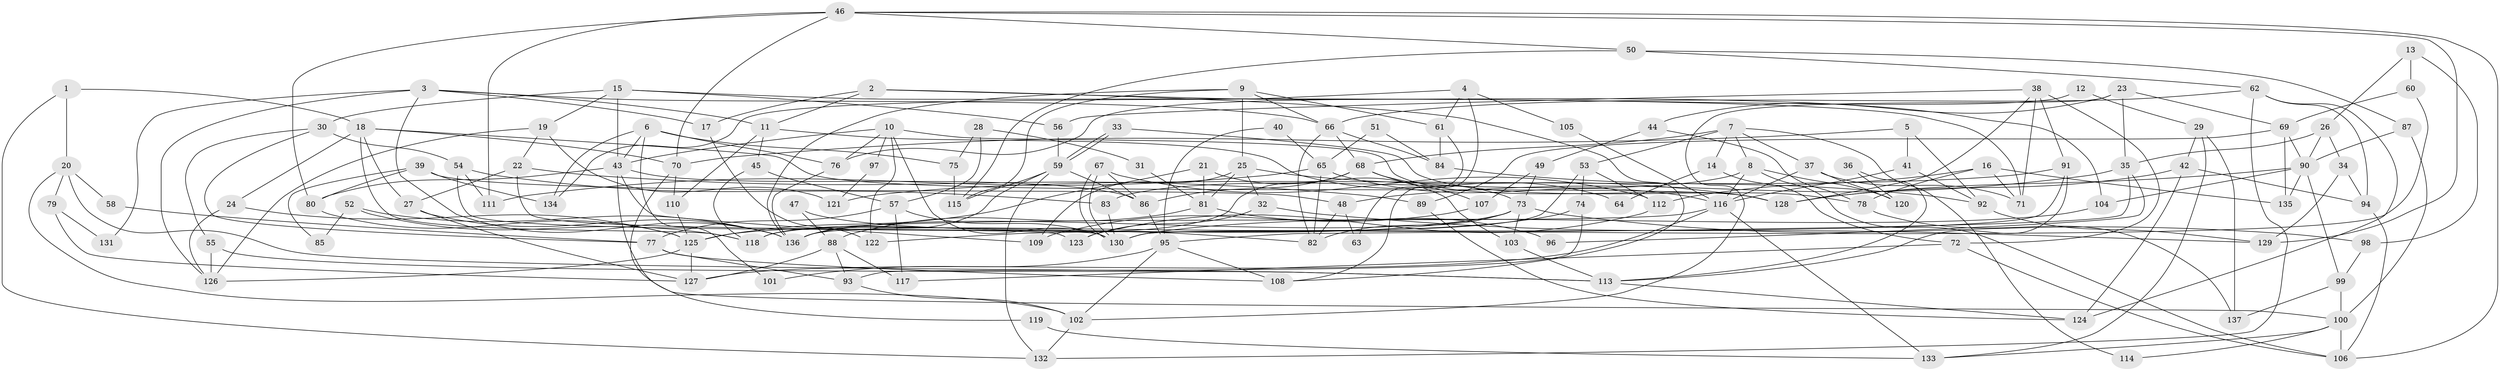 // Generated by graph-tools (version 1.1) at 2025/26/03/09/25 03:26:17]
// undirected, 137 vertices, 274 edges
graph export_dot {
graph [start="1"]
  node [color=gray90,style=filled];
  1;
  2;
  3;
  4;
  5;
  6;
  7;
  8;
  9;
  10;
  11;
  12;
  13;
  14;
  15;
  16;
  17;
  18;
  19;
  20;
  21;
  22;
  23;
  24;
  25;
  26;
  27;
  28;
  29;
  30;
  31;
  32;
  33;
  34;
  35;
  36;
  37;
  38;
  39;
  40;
  41;
  42;
  43;
  44;
  45;
  46;
  47;
  48;
  49;
  50;
  51;
  52;
  53;
  54;
  55;
  56;
  57;
  58;
  59;
  60;
  61;
  62;
  63;
  64;
  65;
  66;
  67;
  68;
  69;
  70;
  71;
  72;
  73;
  74;
  75;
  76;
  77;
  78;
  79;
  80;
  81;
  82;
  83;
  84;
  85;
  86;
  87;
  88;
  89;
  90;
  91;
  92;
  93;
  94;
  95;
  96;
  97;
  98;
  99;
  100;
  101;
  102;
  103;
  104;
  105;
  106;
  107;
  108;
  109;
  110;
  111;
  112;
  113;
  114;
  115;
  116;
  117;
  118;
  119;
  120;
  121;
  122;
  123;
  124;
  125;
  126;
  127;
  128;
  129;
  130;
  131;
  132;
  133;
  134;
  135;
  136;
  137;
  1 -- 20;
  1 -- 18;
  1 -- 132;
  2 -- 108;
  2 -- 11;
  2 -- 17;
  2 -- 104;
  3 -- 136;
  3 -- 126;
  3 -- 11;
  3 -- 17;
  3 -- 66;
  3 -- 131;
  4 -- 108;
  4 -- 61;
  4 -- 105;
  4 -- 134;
  5 -- 92;
  5 -- 70;
  5 -- 41;
  6 -- 76;
  6 -- 43;
  6 -- 75;
  6 -- 101;
  6 -- 134;
  7 -- 37;
  7 -- 68;
  7 -- 8;
  7 -- 14;
  7 -- 53;
  7 -- 114;
  8 -- 83;
  8 -- 106;
  8 -- 116;
  8 -- 120;
  9 -- 136;
  9 -- 115;
  9 -- 25;
  9 -- 61;
  9 -- 66;
  10 -- 130;
  10 -- 43;
  10 -- 76;
  10 -- 97;
  10 -- 122;
  10 -- 128;
  11 -- 45;
  11 -- 64;
  11 -- 110;
  12 -- 29;
  12 -- 76;
  13 -- 60;
  13 -- 98;
  13 -- 26;
  14 -- 72;
  14 -- 64;
  15 -- 56;
  15 -- 43;
  15 -- 19;
  15 -- 30;
  15 -- 71;
  16 -- 135;
  16 -- 112;
  16 -- 71;
  16 -- 78;
  17 -- 122;
  18 -- 27;
  18 -- 118;
  18 -- 24;
  18 -- 70;
  18 -- 128;
  19 -- 22;
  19 -- 121;
  19 -- 126;
  20 -- 102;
  20 -- 113;
  20 -- 58;
  20 -- 79;
  21 -- 125;
  21 -- 81;
  21 -- 103;
  22 -- 27;
  22 -- 130;
  22 -- 89;
  23 -- 35;
  23 -- 102;
  23 -- 44;
  23 -- 69;
  24 -- 125;
  24 -- 126;
  25 -- 128;
  25 -- 32;
  25 -- 81;
  25 -- 109;
  26 -- 90;
  26 -- 34;
  26 -- 35;
  27 -- 127;
  27 -- 136;
  28 -- 57;
  28 -- 75;
  28 -- 31;
  29 -- 42;
  29 -- 133;
  29 -- 137;
  30 -- 55;
  30 -- 54;
  30 -- 77;
  31 -- 81;
  32 -- 129;
  32 -- 123;
  33 -- 59;
  33 -- 59;
  33 -- 78;
  34 -- 94;
  34 -- 129;
  35 -- 95;
  35 -- 48;
  35 -- 96;
  36 -- 120;
  36 -- 113;
  37 -- 71;
  37 -- 116;
  37 -- 120;
  38 -- 71;
  38 -- 128;
  38 -- 56;
  38 -- 72;
  38 -- 91;
  39 -- 80;
  39 -- 134;
  39 -- 48;
  39 -- 85;
  40 -- 95;
  40 -- 65;
  41 -- 116;
  41 -- 92;
  42 -- 128;
  42 -- 124;
  42 -- 94;
  43 -- 86;
  43 -- 100;
  43 -- 80;
  43 -- 109;
  44 -- 78;
  44 -- 49;
  45 -- 118;
  45 -- 57;
  46 -- 80;
  46 -- 70;
  46 -- 50;
  46 -- 106;
  46 -- 111;
  46 -- 129;
  47 -- 88;
  47 -- 82;
  48 -- 63;
  48 -- 82;
  49 -- 73;
  49 -- 107;
  50 -- 62;
  50 -- 87;
  50 -- 115;
  51 -- 65;
  51 -- 84;
  52 -- 136;
  52 -- 118;
  52 -- 85;
  53 -- 136;
  53 -- 74;
  53 -- 112;
  54 -- 123;
  54 -- 83;
  54 -- 111;
  55 -- 113;
  55 -- 126;
  56 -- 59;
  57 -- 117;
  57 -- 130;
  57 -- 77;
  58 -- 77;
  59 -- 132;
  59 -- 86;
  59 -- 115;
  59 -- 136;
  60 -- 130;
  60 -- 69;
  61 -- 84;
  61 -- 63;
  62 -- 66;
  62 -- 94;
  62 -- 124;
  62 -- 132;
  65 -- 111;
  65 -- 82;
  65 -- 116;
  66 -- 68;
  66 -- 82;
  66 -- 84;
  67 -- 130;
  67 -- 130;
  67 -- 86;
  67 -- 112;
  68 -- 107;
  68 -- 73;
  68 -- 86;
  68 -- 118;
  69 -- 90;
  69 -- 89;
  69 -- 135;
  70 -- 110;
  70 -- 119;
  72 -- 106;
  72 -- 117;
  73 -- 82;
  73 -- 98;
  73 -- 103;
  73 -- 125;
  73 -- 136;
  74 -- 122;
  74 -- 93;
  75 -- 115;
  76 -- 136;
  77 -- 93;
  77 -- 108;
  78 -- 137;
  79 -- 127;
  79 -- 131;
  80 -- 125;
  81 -- 88;
  81 -- 96;
  83 -- 130;
  84 -- 92;
  86 -- 95;
  87 -- 90;
  87 -- 100;
  88 -- 93;
  88 -- 127;
  88 -- 117;
  89 -- 124;
  90 -- 104;
  90 -- 128;
  90 -- 99;
  90 -- 135;
  91 -- 113;
  91 -- 121;
  91 -- 130;
  92 -- 129;
  93 -- 102;
  94 -- 106;
  95 -- 102;
  95 -- 101;
  95 -- 108;
  97 -- 121;
  98 -- 99;
  99 -- 100;
  99 -- 137;
  100 -- 106;
  100 -- 114;
  100 -- 133;
  102 -- 132;
  103 -- 113;
  104 -- 130;
  105 -- 116;
  107 -- 109;
  110 -- 125;
  112 -- 123;
  113 -- 124;
  116 -- 118;
  116 -- 127;
  116 -- 133;
  119 -- 133;
  125 -- 126;
  125 -- 127;
}
